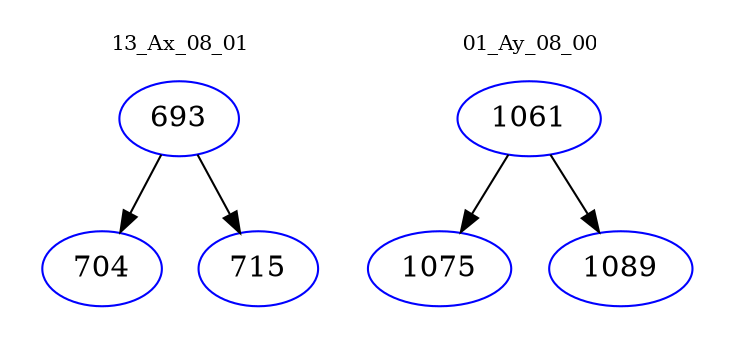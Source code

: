 digraph{
subgraph cluster_0 {
color = white
label = "13_Ax_08_01";
fontsize=10;
T0_693 [label="693", color="blue"]
T0_693 -> T0_704 [color="black"]
T0_704 [label="704", color="blue"]
T0_693 -> T0_715 [color="black"]
T0_715 [label="715", color="blue"]
}
subgraph cluster_1 {
color = white
label = "01_Ay_08_00";
fontsize=10;
T1_1061 [label="1061", color="blue"]
T1_1061 -> T1_1075 [color="black"]
T1_1075 [label="1075", color="blue"]
T1_1061 -> T1_1089 [color="black"]
T1_1089 [label="1089", color="blue"]
}
}
